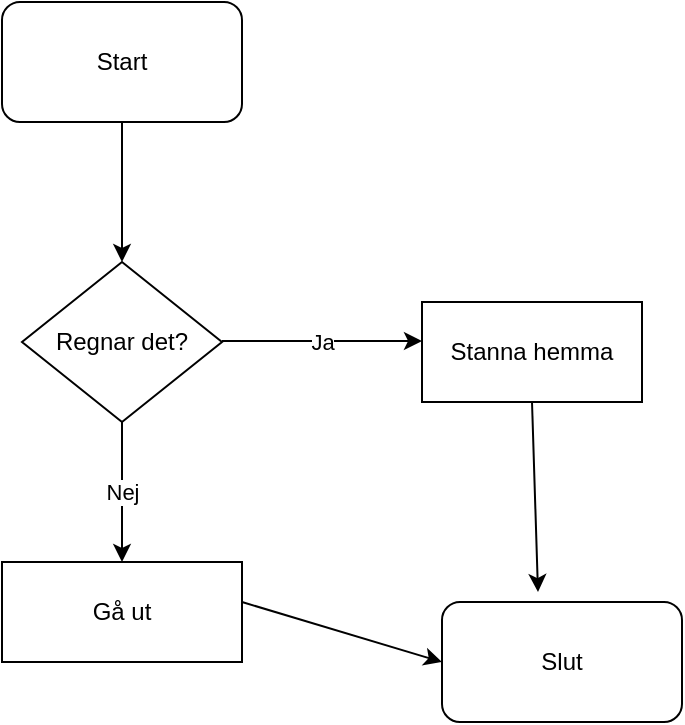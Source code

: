 <mxfile version="22.0.4" type="device">
  <diagram name="Sida-1" id="o7zmFAcsYQNQFQcaegoq">
    <mxGraphModel dx="832" dy="481" grid="1" gridSize="10" guides="1" tooltips="1" connect="1" arrows="1" fold="1" page="1" pageScale="1" pageWidth="827" pageHeight="1169" math="0" shadow="0">
      <root>
        <mxCell id="0" />
        <mxCell id="1" parent="0" />
        <mxCell id="Kso2-9epXWTagpwXikNB-2" style="edgeStyle=orthogonalEdgeStyle;rounded=0;orthogonalLoop=1;jettySize=auto;html=1;exitX=0.5;exitY=1;exitDx=0;exitDy=0;entryX=0.5;entryY=0;entryDx=0;entryDy=0;" edge="1" parent="1" source="Kso2-9epXWTagpwXikNB-1" target="Kso2-9epXWTagpwXikNB-4">
          <mxGeometry relative="1" as="geometry">
            <mxPoint x="170" y="140" as="targetPoint" />
            <Array as="points" />
          </mxGeometry>
        </mxCell>
        <mxCell id="Kso2-9epXWTagpwXikNB-1" value="Start" style="rounded=1;whiteSpace=wrap;html=1;" vertex="1" parent="1">
          <mxGeometry x="110" y="50" width="120" height="60" as="geometry" />
        </mxCell>
        <mxCell id="Kso2-9epXWTagpwXikNB-4" value="Regnar det?" style="rhombus;whiteSpace=wrap;html=1;" vertex="1" parent="1">
          <mxGeometry x="120" y="180" width="100" height="80" as="geometry" />
        </mxCell>
        <mxCell id="Kso2-9epXWTagpwXikNB-6" value="Gå ut" style="rounded=0;whiteSpace=wrap;html=1;" vertex="1" parent="1">
          <mxGeometry x="110" y="330" width="120" height="50" as="geometry" />
        </mxCell>
        <mxCell id="Kso2-9epXWTagpwXikNB-7" value="Nej" style="endArrow=classic;html=1;rounded=0;exitX=0.5;exitY=1;exitDx=0;exitDy=0;" edge="1" parent="1" source="Kso2-9epXWTagpwXikNB-4" target="Kso2-9epXWTagpwXikNB-6">
          <mxGeometry relative="1" as="geometry">
            <mxPoint x="100" y="290" as="sourcePoint" />
            <mxPoint x="260" y="290" as="targetPoint" />
            <Array as="points" />
          </mxGeometry>
        </mxCell>
        <mxCell id="Kso2-9epXWTagpwXikNB-11" value="" style="endArrow=classic;html=1;rounded=0;" edge="1" parent="1">
          <mxGeometry width="50" height="50" relative="1" as="geometry">
            <mxPoint x="220" y="220" as="sourcePoint" />
            <mxPoint x="220" y="220" as="targetPoint" />
          </mxGeometry>
        </mxCell>
        <mxCell id="Kso2-9epXWTagpwXikNB-18" value="" style="endArrow=classic;html=1;rounded=0;" edge="1" parent="1">
          <mxGeometry relative="1" as="geometry">
            <mxPoint x="220" y="219.5" as="sourcePoint" />
            <mxPoint x="320" y="219.5" as="targetPoint" />
          </mxGeometry>
        </mxCell>
        <mxCell id="Kso2-9epXWTagpwXikNB-19" value="Ja" style="edgeLabel;resizable=0;html=1;align=center;verticalAlign=middle;" connectable="0" vertex="1" parent="Kso2-9epXWTagpwXikNB-18">
          <mxGeometry relative="1" as="geometry" />
        </mxCell>
        <mxCell id="Kso2-9epXWTagpwXikNB-20" value="Stanna hemma" style="rounded=0;whiteSpace=wrap;html=1;" vertex="1" parent="1">
          <mxGeometry x="320" y="200" width="110" height="50" as="geometry" />
        </mxCell>
        <mxCell id="Kso2-9epXWTagpwXikNB-21" value="Slut" style="rounded=1;whiteSpace=wrap;html=1;" vertex="1" parent="1">
          <mxGeometry x="330" y="350" width="120" height="60" as="geometry" />
        </mxCell>
        <mxCell id="Kso2-9epXWTagpwXikNB-22" value="" style="endArrow=classic;html=1;rounded=0;entryX=0;entryY=0.5;entryDx=0;entryDy=0;" edge="1" parent="1" target="Kso2-9epXWTagpwXikNB-21">
          <mxGeometry width="50" height="50" relative="1" as="geometry">
            <mxPoint x="230" y="350" as="sourcePoint" />
            <mxPoint x="280" y="300" as="targetPoint" />
          </mxGeometry>
        </mxCell>
        <mxCell id="Kso2-9epXWTagpwXikNB-25" value="" style="endArrow=classic;html=1;rounded=0;exitX=0.5;exitY=1;exitDx=0;exitDy=0;entryX=0.4;entryY=-0.083;entryDx=0;entryDy=0;entryPerimeter=0;" edge="1" parent="1" source="Kso2-9epXWTagpwXikNB-20" target="Kso2-9epXWTagpwXikNB-21">
          <mxGeometry width="50" height="50" relative="1" as="geometry">
            <mxPoint x="390" y="350" as="sourcePoint" />
            <mxPoint x="440" y="300" as="targetPoint" />
          </mxGeometry>
        </mxCell>
      </root>
    </mxGraphModel>
  </diagram>
</mxfile>
